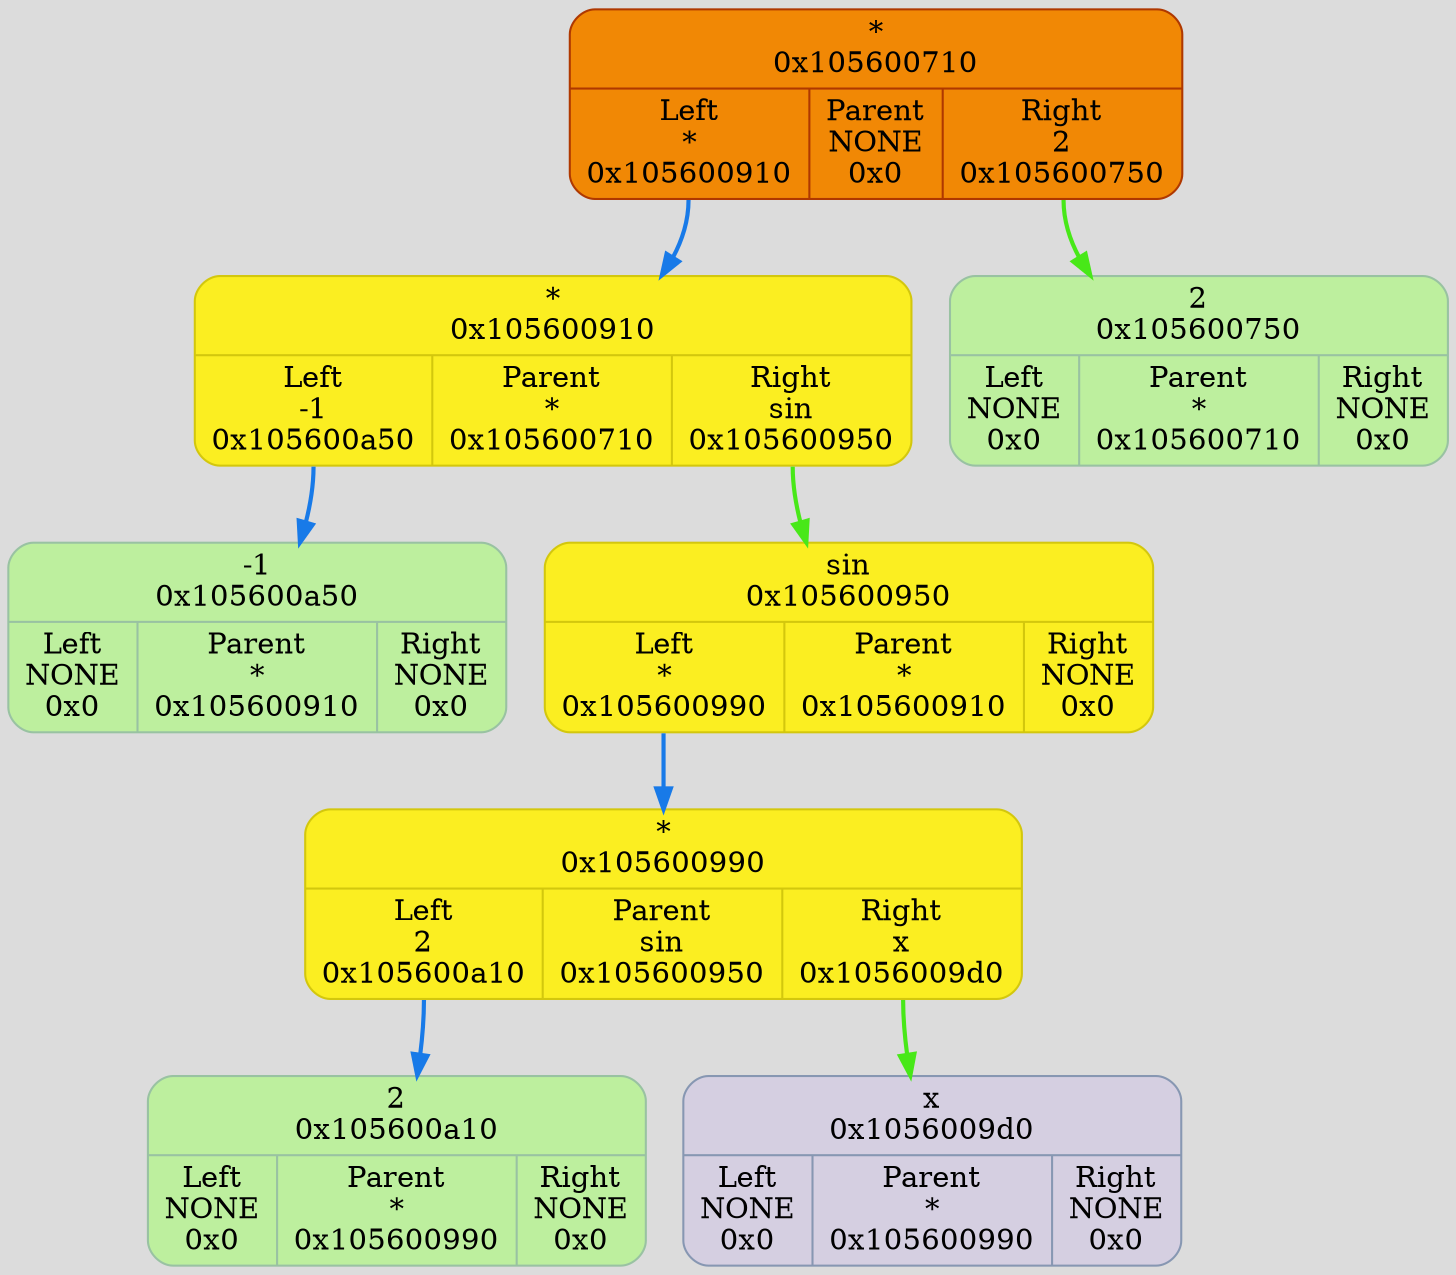 digraph {
	fontname = "UbuntuMono";
	bgcolor = "#DCDCDC";

	node0x105600710 [ shape = Mrecord; style = filled; fillcolor = "#FBEE21"; color = "#D3C70D"; fontcolor = "#000000"; label = " { *\n0x105600710 | { <left> Left\n*\n0x105600910 | Parent\nNONE\n0x0 | <right> Right\n2\n0x105600750 } } "; ];
	node0x105600710:<left> -> node0x105600910 [ style = "bold"; color = "#187AE8"; label = ""; ];
	node0x105600910 [ shape = Mrecord; style = filled; fillcolor = "#FBEE21"; color = "#D3C70D"; fontcolor = "#000000"; label = " { *\n0x105600910 | { <left> Left\n-1\n0x105600a50 | Parent\n*\n0x105600710 | <right> Right\nsin\n0x105600950 } } "; ];
	node0x105600910:<left> -> node0x105600a50 [ style = "bold"; color = "#187AE8"; label = ""; ];
	node0x105600a50 [ shape = Mrecord; style = filled; fillcolor = "#BDEF9E"; color = "#99c2a2"; fontcolor = "#000000"; label = " { -1\n0x105600a50 | { <left> Left\nNONE\n0x0 | Parent\n*\n0x105600910 | <right> Right\nNONE\n0x0 } } "; ];
	node0x105600710 [ fillcolor = "#F18805"; color = "#AF3800"; fontcolor = "#000000"; ];
	node0x105600950 [ shape = Mrecord; style = filled; fillcolor = "#FBEE21"; color = "#D3C70D"; fontcolor = "#000000"; label = " { sin\n0x105600950 | { <left> Left\n*\n0x105600990 | Parent\n*\n0x105600910 | <right> Right\nNONE\n0x0 } } "; ];
	node0x105600950:<left> -> node0x105600990 [ style = "bold"; color = "#187AE8"; label = ""; ];
	node0x105600990 [ shape = Mrecord; style = filled; fillcolor = "#FBEE21"; color = "#D3C70D"; fontcolor = "#000000"; label = " { *\n0x105600990 | { <left> Left\n2\n0x105600a10 | Parent\nsin\n0x105600950 | <right> Right\nx\n0x1056009d0 } } "; ];
	node0x105600990:<left> -> node0x105600a10 [ style = "bold"; color = "#187AE8"; label = ""; ];
	node0x105600a10 [ shape = Mrecord; style = filled; fillcolor = "#BDEF9E"; color = "#99c2a2"; fontcolor = "#000000"; label = " { 2\n0x105600a10 | { <left> Left\nNONE\n0x0 | Parent\n*\n0x105600990 | <right> Right\nNONE\n0x0 } } "; ];
	node0x105600710 [ fillcolor = "#F18805"; color = "#AF3800"; fontcolor = "#000000"; ];
	node0x1056009d0 [ shape = Mrecord; style = filled; fillcolor = "#D5CFE1"; color = "#8797b2"; fontcolor = "#000000"; label = " { x\n0x1056009d0 | { <left> Left\nNONE\n0x0 | Parent\n*\n0x105600990 | <right> Right\nNONE\n0x0 } } "; ];
	node0x105600710 [ fillcolor = "#F18805"; color = "#AF3800"; fontcolor = "#000000"; ];
	node0x105600990:<right> -> node0x1056009d0 [ style = "bold"; color = "#48E818"; label = ""; ];
	node0x105600710 [ fillcolor = "#F18805"; color = "#AF3800"; fontcolor = "#000000"; ];
	node0x105600710 [ fillcolor = "#F18805"; color = "#AF3800"; fontcolor = "#000000"; ];
	node0x105600910:<right> -> node0x105600950 [ style = "bold"; color = "#48E818"; label = ""; ];
	node0x105600710 [ fillcolor = "#F18805"; color = "#AF3800"; fontcolor = "#000000"; ];
	node0x105600750 [ shape = Mrecord; style = filled; fillcolor = "#BDEF9E"; color = "#99c2a2"; fontcolor = "#000000"; label = " { 2\n0x105600750 | { <left> Left\nNONE\n0x0 | Parent\n*\n0x105600710 | <right> Right\nNONE\n0x0 } } "; ];
	node0x105600710 [ fillcolor = "#F18805"; color = "#AF3800"; fontcolor = "#000000"; ];
	node0x105600710:<right> -> node0x105600750 [ style = "bold"; color = "#48E818"; label = ""; ];
	node0x105600710 [ fillcolor = "#F18805"; color = "#AF3800"; fontcolor = "#000000"; ];
}

